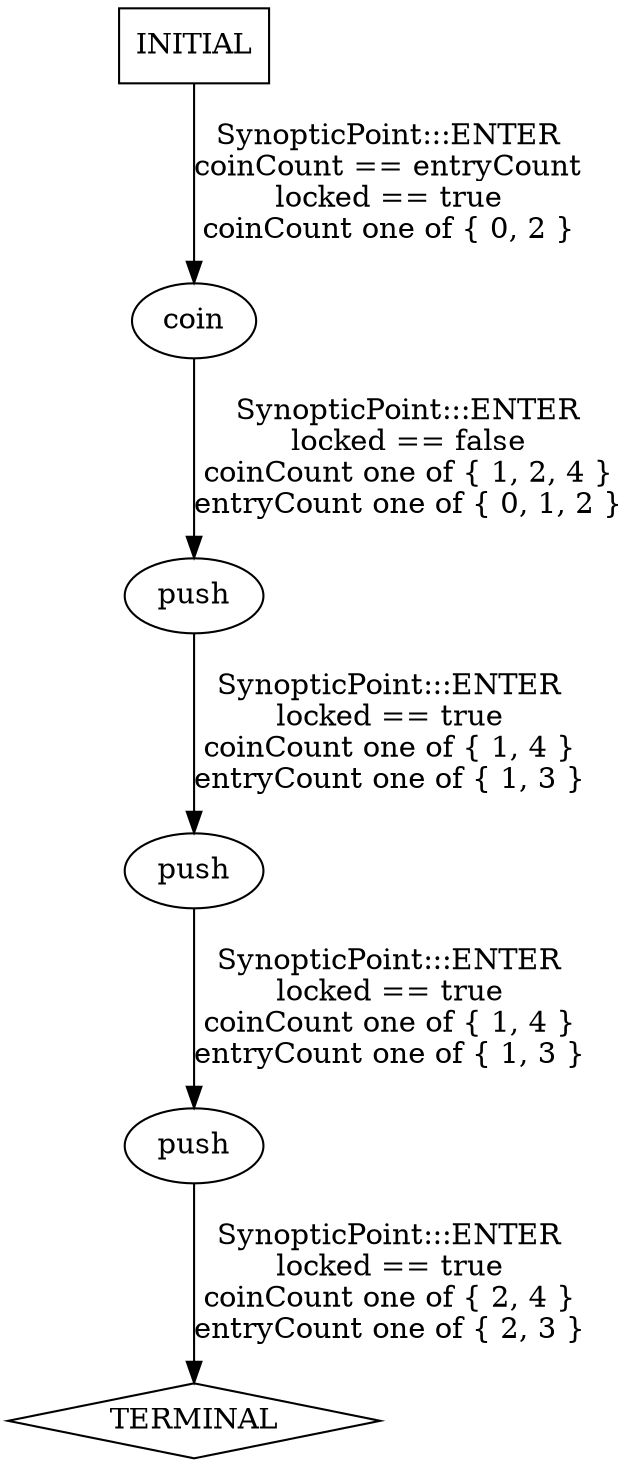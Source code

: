 digraph {
  0 [label="coin"];
  1 [label="push"];
  2 [label="push"];
  3 [label="push"];
  4 [label="TERMINAL",shape=diamond];
  5 [label="INITIAL",shape=box];
0->1 [label="SynopticPoint:::ENTER\nlocked == false\ncoinCount one of { 1, 2, 4 }\nentryCount one of { 0, 1, 2 }\n",];
1->2 [label="SynopticPoint:::ENTER\nlocked == true\ncoinCount one of { 1, 4 }\nentryCount one of { 1, 3 }\n",];
2->3 [label="SynopticPoint:::ENTER\nlocked == true\ncoinCount one of { 1, 4 }\nentryCount one of { 1, 3 }\n",];
3->4 [label="SynopticPoint:::ENTER\nlocked == true\ncoinCount one of { 2, 4 }\nentryCount one of { 2, 3 }\n",];
5->0 [label="SynopticPoint:::ENTER\ncoinCount == entryCount\nlocked == true\ncoinCount one of { 0, 2 }\n",];
} // digraph {
